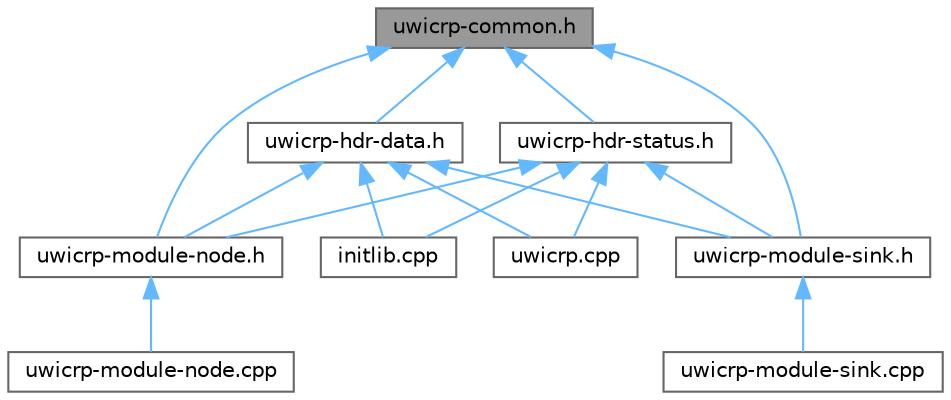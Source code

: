digraph "uwicrp-common.h"
{
 // LATEX_PDF_SIZE
  bgcolor="transparent";
  edge [fontname=Helvetica,fontsize=10,labelfontname=Helvetica,labelfontsize=10];
  node [fontname=Helvetica,fontsize=10,shape=box,height=0.2,width=0.4];
  Node1 [id="Node000001",label="uwicrp-common.h",height=0.2,width=0.4,color="gray40", fillcolor="grey60", style="filled", fontcolor="black",tooltip="Common structures and definition used by UWICRP."];
  Node1 -> Node2 [id="edge1_Node000001_Node000002",dir="back",color="steelblue1",style="solid",tooltip=" "];
  Node2 [id="Node000002",label="uwicrp-hdr-data.h",height=0.2,width=0.4,color="grey40", fillcolor="white", style="filled",URL="$uwicrp-hdr-data_8h.html",tooltip="Provides the Data Messages header description."];
  Node2 -> Node3 [id="edge2_Node000002_Node000003",dir="back",color="steelblue1",style="solid",tooltip=" "];
  Node3 [id="Node000003",label="initlib.cpp",height=0.2,width=0.4,color="grey40", fillcolor="white", style="filled",URL="$DESERT__Framework_2DESERT_2network_2uwicrp_2initlib_8cpp.html",tooltip="Provides the initialization of uwicrp libraries."];
  Node2 -> Node4 [id="edge3_Node000002_Node000004",dir="back",color="steelblue1",style="solid",tooltip=" "];
  Node4 [id="Node000004",label="uwicrp-module-node.h",height=0.2,width=0.4,color="grey40", fillcolor="white", style="filled",URL="$uwicrp-module-node_8h.html",tooltip="Provides a module for nodes that needs a simple and dynamic routing protocol."];
  Node4 -> Node5 [id="edge4_Node000004_Node000005",dir="back",color="steelblue1",style="solid",tooltip=" "];
  Node5 [id="Node000005",label="uwicrp-module-node.cpp",height=0.2,width=0.4,color="grey40", fillcolor="white", style="filled",URL="$uwicrp-module-node_8cpp.html",tooltip="Implements UWIcrpNode."];
  Node2 -> Node6 [id="edge5_Node000002_Node000006",dir="back",color="steelblue1",style="solid",tooltip=" "];
  Node6 [id="Node000006",label="uwicrp-module-sink.h",height=0.2,width=0.4,color="grey40", fillcolor="white", style="filled",URL="$uwicrp-module-sink_8h.html",tooltip="Provides a module for sinks that needs a simple and dynamic routing protocol."];
  Node6 -> Node7 [id="edge6_Node000006_Node000007",dir="back",color="steelblue1",style="solid",tooltip=" "];
  Node7 [id="Node000007",label="uwicrp-module-sink.cpp",height=0.2,width=0.4,color="grey40", fillcolor="white", style="filled",URL="$uwicrp-module-sink_8cpp.html",tooltip="Implements UWIcrpSink."];
  Node2 -> Node8 [id="edge7_Node000002_Node000008",dir="back",color="steelblue1",style="solid",tooltip=" "];
  Node8 [id="Node000008",label="uwicrp.cpp",height=0.2,width=0.4,color="grey40", fillcolor="white", style="filled",URL="$uwicrp_8cpp.html",tooltip="Packets' class implementation."];
  Node1 -> Node9 [id="edge8_Node000001_Node000009",dir="back",color="steelblue1",style="solid",tooltip=" "];
  Node9 [id="Node000009",label="uwicrp-hdr-status.h",height=0.2,width=0.4,color="grey40", fillcolor="white", style="filled",URL="$uwicrp-hdr-status_8h.html",tooltip="Provides the Status Messages header description."];
  Node9 -> Node3 [id="edge9_Node000009_Node000003",dir="back",color="steelblue1",style="solid",tooltip=" "];
  Node9 -> Node4 [id="edge10_Node000009_Node000004",dir="back",color="steelblue1",style="solid",tooltip=" "];
  Node9 -> Node6 [id="edge11_Node000009_Node000006",dir="back",color="steelblue1",style="solid",tooltip=" "];
  Node9 -> Node8 [id="edge12_Node000009_Node000008",dir="back",color="steelblue1",style="solid",tooltip=" "];
  Node1 -> Node4 [id="edge13_Node000001_Node000004",dir="back",color="steelblue1",style="solid",tooltip=" "];
  Node1 -> Node6 [id="edge14_Node000001_Node000006",dir="back",color="steelblue1",style="solid",tooltip=" "];
}
